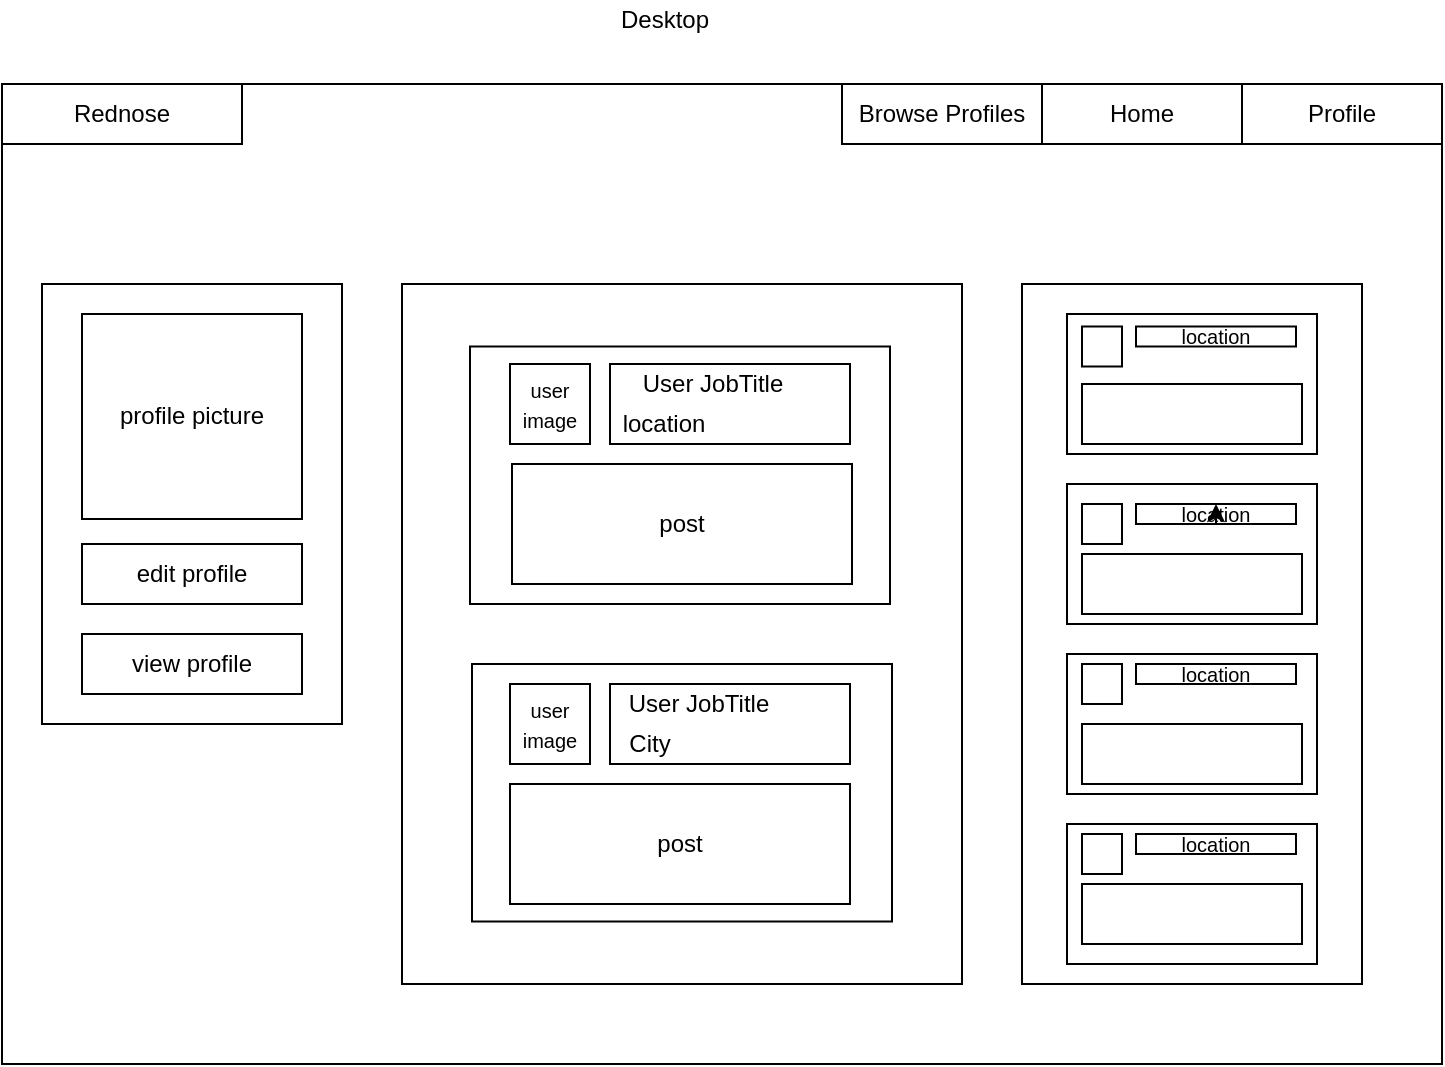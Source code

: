 <mxfile version="13.1.3">
    <diagram id="6hGFLwfOUW9BJ-s0fimq" name="Page-1">
        <mxGraphModel dx="1448" dy="860" grid="1" gridSize="10" guides="1" tooltips="1" connect="1" arrows="1" fold="1" page="1" pageScale="1" pageWidth="827" pageHeight="1169" math="0" shadow="0">
            <root>
                <mxCell id="0"/>
                <mxCell id="1" parent="0"/>
                <mxCell id="2" value="" style="rounded=0;whiteSpace=wrap;html=1;" parent="1" vertex="1">
                    <mxGeometry x="180" y="260" width="720" height="490" as="geometry"/>
                </mxCell>
                <mxCell id="24" value="Rednose" style="rounded=0;whiteSpace=wrap;html=1;" parent="1" vertex="1">
                    <mxGeometry x="180" y="260" width="120" height="30" as="geometry"/>
                </mxCell>
                <mxCell id="27" value="Home" style="rounded=0;whiteSpace=wrap;html=1;" parent="1" vertex="1">
                    <mxGeometry x="700" y="260" width="100" height="30" as="geometry"/>
                </mxCell>
                <mxCell id="28" value="Profile" style="rounded=0;whiteSpace=wrap;html=1;" parent="1" vertex="1">
                    <mxGeometry x="800" y="260" width="100" height="30" as="geometry"/>
                </mxCell>
                <mxCell id="30" value="" style="rounded=0;whiteSpace=wrap;html=1;" parent="1" vertex="1">
                    <mxGeometry x="200" y="360" width="150" height="220" as="geometry"/>
                </mxCell>
                <mxCell id="31" value="" style="rounded=0;whiteSpace=wrap;html=1;" parent="1" vertex="1">
                    <mxGeometry x="380" y="360" width="280" height="350" as="geometry"/>
                </mxCell>
                <mxCell id="32" value="profile picture" style="rounded=0;whiteSpace=wrap;html=1;" parent="1" vertex="1">
                    <mxGeometry x="220" y="375" width="110" height="102.5" as="geometry"/>
                </mxCell>
                <mxCell id="44" value="Desktop" style="text;html=1;align=center;verticalAlign=middle;resizable=0;points=[];autosize=1;" parent="1" vertex="1">
                    <mxGeometry x="481" y="218" width="60" height="20" as="geometry"/>
                </mxCell>
                <mxCell id="47" style="edgeStyle=orthogonalEdgeStyle;rounded=0;orthogonalLoop=1;jettySize=auto;html=1;exitX=0.5;exitY=1;exitDx=0;exitDy=0;" edge="1" parent="1" source="30" target="30">
                    <mxGeometry relative="1" as="geometry"/>
                </mxCell>
                <mxCell id="49" value="&lt;span&gt;edit profile&lt;/span&gt;" style="rounded=0;whiteSpace=wrap;html=1;" vertex="1" parent="1">
                    <mxGeometry x="220" y="490" width="110" height="30" as="geometry"/>
                </mxCell>
                <mxCell id="51" value="" style="rounded=0;whiteSpace=wrap;html=1;" vertex="1" parent="1">
                    <mxGeometry x="690" y="360" width="170" height="350" as="geometry"/>
                </mxCell>
                <mxCell id="52" value="" style="rounded=0;whiteSpace=wrap;html=1;" vertex="1" parent="1">
                    <mxGeometry x="414" y="391.25" width="210" height="128.75" as="geometry"/>
                </mxCell>
                <mxCell id="53" value="&lt;font style=&quot;font-size: 10px&quot;&gt;user image&lt;/font&gt;" style="whiteSpace=wrap;html=1;aspect=fixed;" vertex="1" parent="1">
                    <mxGeometry x="434" y="400" width="40" height="40" as="geometry"/>
                </mxCell>
                <mxCell id="54" value="" style="rounded=0;whiteSpace=wrap;html=1;" vertex="1" parent="1">
                    <mxGeometry x="484" y="400" width="120" height="40" as="geometry"/>
                </mxCell>
                <mxCell id="55" value="User JobTitle" style="text;html=1;strokeColor=none;fillColor=none;align=center;verticalAlign=middle;whiteSpace=wrap;rounded=0;" vertex="1" parent="1">
                    <mxGeometry x="491" y="400" width="89" height="20" as="geometry"/>
                </mxCell>
                <mxCell id="56" value="location" style="text;html=1;strokeColor=none;fillColor=none;align=center;verticalAlign=middle;whiteSpace=wrap;rounded=0;" vertex="1" parent="1">
                    <mxGeometry x="491" y="420" width="40" height="20" as="geometry"/>
                </mxCell>
                <mxCell id="57" value="post" style="rounded=0;whiteSpace=wrap;html=1;" vertex="1" parent="1">
                    <mxGeometry x="435" y="450" width="170" height="60" as="geometry"/>
                </mxCell>
                <mxCell id="59" value="" style="rounded=0;whiteSpace=wrap;html=1;" vertex="1" parent="1">
                    <mxGeometry x="415" y="550" width="210" height="128.75" as="geometry"/>
                </mxCell>
                <mxCell id="60" value="&lt;font style=&quot;font-size: 10px&quot;&gt;user image&lt;/font&gt;" style="whiteSpace=wrap;html=1;aspect=fixed;" vertex="1" parent="1">
                    <mxGeometry x="434" y="560" width="40" height="40" as="geometry"/>
                </mxCell>
                <mxCell id="61" value="" style="rounded=0;whiteSpace=wrap;html=1;" vertex="1" parent="1">
                    <mxGeometry x="484" y="560" width="120" height="40" as="geometry"/>
                </mxCell>
                <mxCell id="62" value="post" style="rounded=0;whiteSpace=wrap;html=1;" vertex="1" parent="1">
                    <mxGeometry x="434" y="610" width="170" height="60" as="geometry"/>
                </mxCell>
                <mxCell id="63" value="User JobTitle" style="text;html=1;strokeColor=none;fillColor=none;align=center;verticalAlign=middle;whiteSpace=wrap;rounded=0;" vertex="1" parent="1">
                    <mxGeometry x="484" y="560" width="89" height="20" as="geometry"/>
                </mxCell>
                <mxCell id="65" value="City" style="text;html=1;strokeColor=none;fillColor=none;align=center;verticalAlign=middle;whiteSpace=wrap;rounded=0;" vertex="1" parent="1">
                    <mxGeometry x="484" y="580" width="40" height="20" as="geometry"/>
                </mxCell>
                <mxCell id="66" value="" style="rounded=0;whiteSpace=wrap;html=1;" vertex="1" parent="1">
                    <mxGeometry x="712.5" y="375" width="125" height="70" as="geometry"/>
                </mxCell>
                <mxCell id="67" value="" style="rounded=0;whiteSpace=wrap;html=1;" vertex="1" parent="1">
                    <mxGeometry x="712.5" y="460" width="125" height="70" as="geometry"/>
                </mxCell>
                <mxCell id="68" value="" style="rounded=0;whiteSpace=wrap;html=1;" vertex="1" parent="1">
                    <mxGeometry x="712.5" y="545" width="125" height="70" as="geometry"/>
                </mxCell>
                <mxCell id="69" value="" style="rounded=0;whiteSpace=wrap;html=1;" vertex="1" parent="1">
                    <mxGeometry x="712.5" y="630" width="125" height="70" as="geometry"/>
                </mxCell>
                <mxCell id="70" value="" style="whiteSpace=wrap;html=1;aspect=fixed;" vertex="1" parent="1">
                    <mxGeometry x="720" y="381.25" width="20" height="20" as="geometry"/>
                </mxCell>
                <mxCell id="71" value="&lt;font style=&quot;font-size: 10px&quot;&gt;location&lt;/font&gt;" style="rounded=0;whiteSpace=wrap;html=1;" vertex="1" parent="1">
                    <mxGeometry x="747" y="381.25" width="80" height="10" as="geometry"/>
                </mxCell>
                <mxCell id="72" value="" style="whiteSpace=wrap;html=1;aspect=fixed;" vertex="1" parent="1">
                    <mxGeometry x="720" y="550" width="20" height="20" as="geometry"/>
                </mxCell>
                <mxCell id="73" value="" style="whiteSpace=wrap;html=1;aspect=fixed;" vertex="1" parent="1">
                    <mxGeometry x="720" y="635" width="20" height="20" as="geometry"/>
                </mxCell>
                <mxCell id="75" value="" style="whiteSpace=wrap;html=1;aspect=fixed;" vertex="1" parent="1">
                    <mxGeometry x="720" y="470" width="20" height="20" as="geometry"/>
                </mxCell>
                <mxCell id="76" value="&lt;font style=&quot;font-size: 10px&quot;&gt;location&lt;/font&gt;" style="rounded=0;whiteSpace=wrap;html=1;" vertex="1" parent="1">
                    <mxGeometry x="747" y="635" width="80" height="10" as="geometry"/>
                </mxCell>
                <mxCell id="77" value="&lt;font style=&quot;font-size: 10px&quot;&gt;location&lt;/font&gt;" style="rounded=0;whiteSpace=wrap;html=1;" vertex="1" parent="1">
                    <mxGeometry x="747" y="550" width="80" height="10" as="geometry"/>
                </mxCell>
                <mxCell id="78" value="&lt;font style=&quot;font-size: 10px&quot;&gt;location&lt;/font&gt;" style="rounded=0;whiteSpace=wrap;html=1;" vertex="1" parent="1">
                    <mxGeometry x="747" y="470" width="80" height="10" as="geometry"/>
                </mxCell>
                <mxCell id="80" value="" style="rounded=0;whiteSpace=wrap;html=1;" vertex="1" parent="1">
                    <mxGeometry x="720" y="410" width="110" height="30" as="geometry"/>
                </mxCell>
                <mxCell id="81" style="edgeStyle=orthogonalEdgeStyle;rounded=0;orthogonalLoop=1;jettySize=auto;html=1;exitX=0.5;exitY=1;exitDx=0;exitDy=0;entryX=0.5;entryY=0;entryDx=0;entryDy=0;" edge="1" parent="1" source="78" target="78">
                    <mxGeometry relative="1" as="geometry"/>
                </mxCell>
                <mxCell id="82" value="" style="rounded=0;whiteSpace=wrap;html=1;" vertex="1" parent="1">
                    <mxGeometry x="720" y="660" width="110" height="30" as="geometry"/>
                </mxCell>
                <mxCell id="83" value="" style="rounded=0;whiteSpace=wrap;html=1;" vertex="1" parent="1">
                    <mxGeometry x="720" y="580" width="110" height="30" as="geometry"/>
                </mxCell>
                <mxCell id="84" value="" style="rounded=0;whiteSpace=wrap;html=1;" vertex="1" parent="1">
                    <mxGeometry x="720" y="495" width="110" height="30" as="geometry"/>
                </mxCell>
                <mxCell id="85" value="Browse Profiles" style="rounded=0;whiteSpace=wrap;html=1;" vertex="1" parent="1">
                    <mxGeometry x="600" y="260" width="100" height="30" as="geometry"/>
                </mxCell>
                <mxCell id="87" value="&lt;span&gt;view profile&lt;/span&gt;" style="rounded=0;whiteSpace=wrap;html=1;" vertex="1" parent="1">
                    <mxGeometry x="220" y="535" width="110" height="30" as="geometry"/>
                </mxCell>
            </root>
        </mxGraphModel>
    </diagram>
</mxfile>